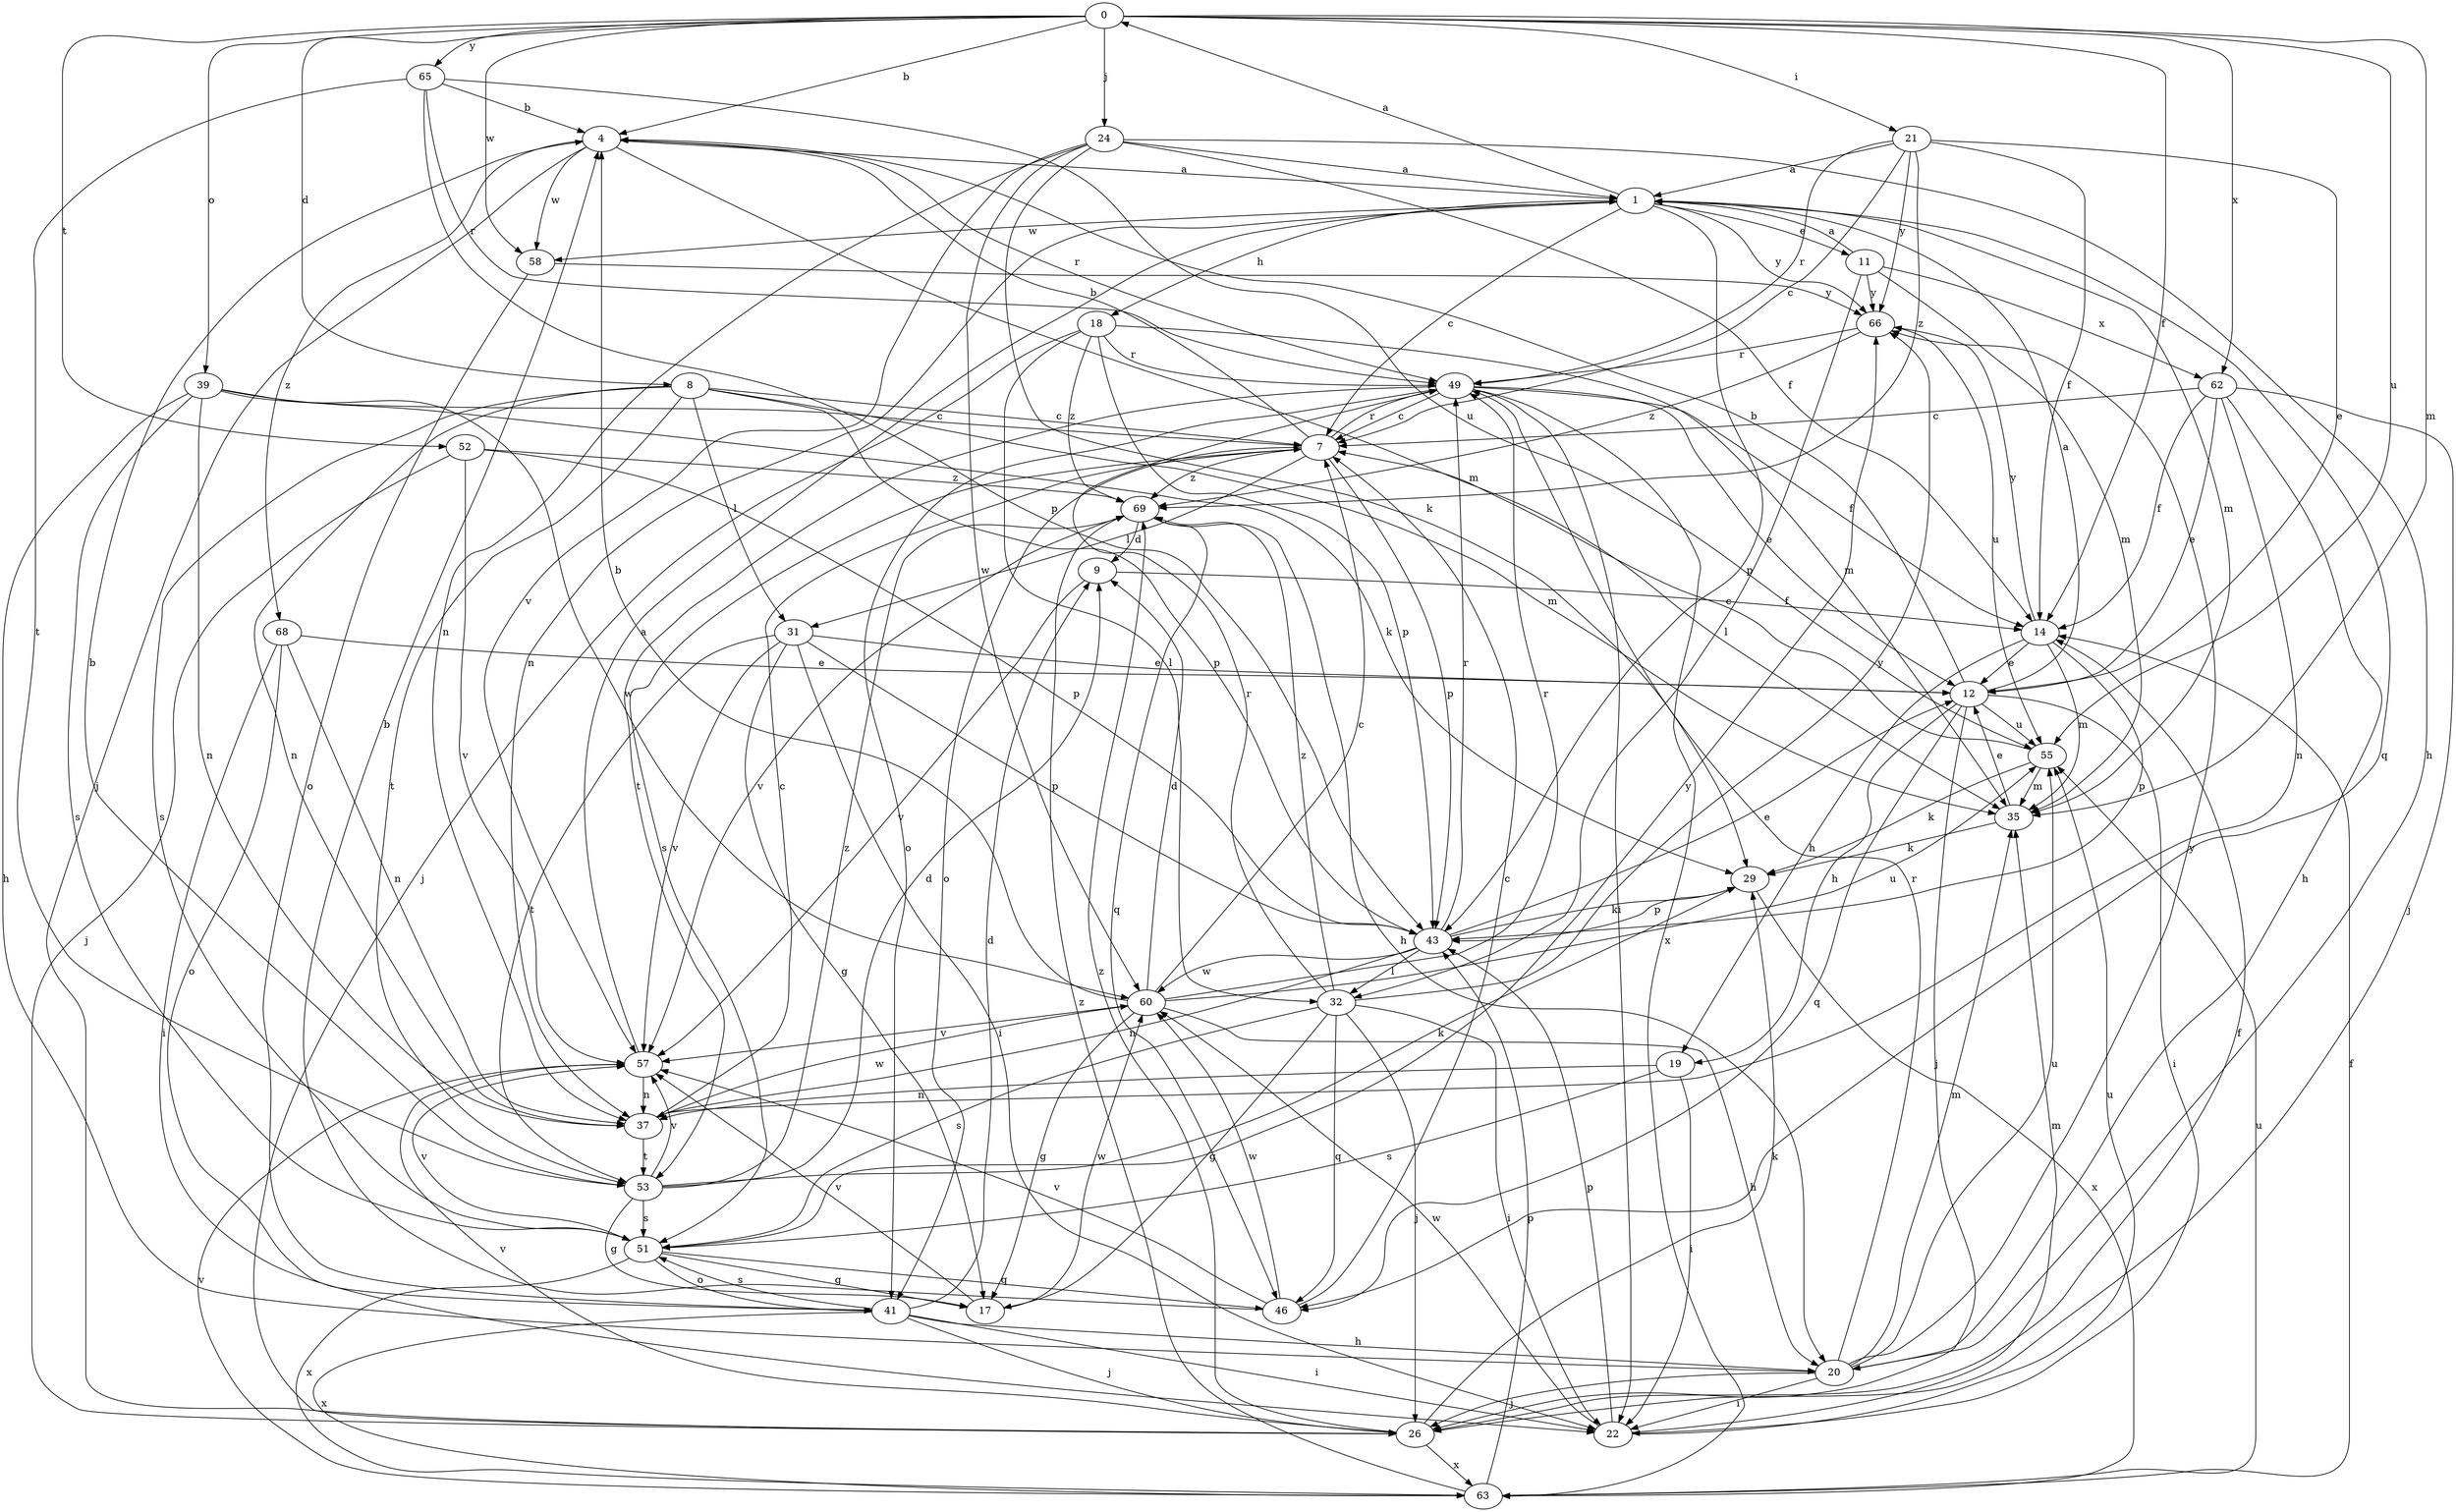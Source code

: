 strict digraph  {
0;
1;
4;
7;
8;
9;
11;
12;
14;
17;
18;
19;
20;
21;
22;
24;
26;
29;
31;
32;
35;
37;
39;
41;
43;
46;
49;
51;
52;
53;
55;
57;
58;
60;
62;
63;
65;
66;
68;
69;
0 -> 4  [label=b];
0 -> 8  [label=d];
0 -> 14  [label=f];
0 -> 21  [label=i];
0 -> 24  [label=j];
0 -> 35  [label=m];
0 -> 39  [label=o];
0 -> 52  [label=t];
0 -> 55  [label=u];
0 -> 58  [label=w];
0 -> 62  [label=x];
0 -> 65  [label=y];
1 -> 0  [label=a];
1 -> 7  [label=c];
1 -> 11  [label=e];
1 -> 18  [label=h];
1 -> 35  [label=m];
1 -> 37  [label=n];
1 -> 43  [label=p];
1 -> 46  [label=q];
1 -> 58  [label=w];
1 -> 66  [label=y];
4 -> 1  [label=a];
4 -> 26  [label=j];
4 -> 35  [label=m];
4 -> 49  [label=r];
4 -> 58  [label=w];
4 -> 68  [label=z];
7 -> 4  [label=b];
7 -> 31  [label=l];
7 -> 41  [label=o];
7 -> 43  [label=p];
7 -> 49  [label=r];
7 -> 51  [label=s];
7 -> 69  [label=z];
8 -> 7  [label=c];
8 -> 31  [label=l];
8 -> 35  [label=m];
8 -> 37  [label=n];
8 -> 43  [label=p];
8 -> 51  [label=s];
8 -> 53  [label=t];
9 -> 14  [label=f];
9 -> 57  [label=v];
11 -> 1  [label=a];
11 -> 32  [label=l];
11 -> 35  [label=m];
11 -> 62  [label=x];
11 -> 66  [label=y];
12 -> 1  [label=a];
12 -> 4  [label=b];
12 -> 19  [label=h];
12 -> 22  [label=i];
12 -> 26  [label=j];
12 -> 46  [label=q];
12 -> 55  [label=u];
14 -> 12  [label=e];
14 -> 19  [label=h];
14 -> 35  [label=m];
14 -> 43  [label=p];
14 -> 66  [label=y];
17 -> 57  [label=v];
17 -> 60  [label=w];
18 -> 26  [label=j];
18 -> 32  [label=l];
18 -> 35  [label=m];
18 -> 43  [label=p];
18 -> 49  [label=r];
18 -> 69  [label=z];
19 -> 22  [label=i];
19 -> 37  [label=n];
19 -> 51  [label=s];
20 -> 22  [label=i];
20 -> 26  [label=j];
20 -> 35  [label=m];
20 -> 49  [label=r];
20 -> 55  [label=u];
20 -> 66  [label=y];
21 -> 1  [label=a];
21 -> 7  [label=c];
21 -> 12  [label=e];
21 -> 14  [label=f];
21 -> 49  [label=r];
21 -> 66  [label=y];
21 -> 69  [label=z];
22 -> 35  [label=m];
22 -> 43  [label=p];
22 -> 55  [label=u];
22 -> 60  [label=w];
24 -> 1  [label=a];
24 -> 14  [label=f];
24 -> 20  [label=h];
24 -> 29  [label=k];
24 -> 37  [label=n];
24 -> 57  [label=v];
24 -> 60  [label=w];
26 -> 14  [label=f];
26 -> 29  [label=k];
26 -> 57  [label=v];
26 -> 63  [label=x];
26 -> 69  [label=z];
29 -> 43  [label=p];
29 -> 63  [label=x];
31 -> 12  [label=e];
31 -> 17  [label=g];
31 -> 22  [label=i];
31 -> 43  [label=p];
31 -> 53  [label=t];
31 -> 57  [label=v];
32 -> 17  [label=g];
32 -> 22  [label=i];
32 -> 26  [label=j];
32 -> 46  [label=q];
32 -> 49  [label=r];
32 -> 51  [label=s];
32 -> 66  [label=y];
32 -> 69  [label=z];
35 -> 12  [label=e];
35 -> 29  [label=k];
37 -> 7  [label=c];
37 -> 53  [label=t];
37 -> 60  [label=w];
39 -> 7  [label=c];
39 -> 20  [label=h];
39 -> 29  [label=k];
39 -> 37  [label=n];
39 -> 51  [label=s];
39 -> 60  [label=w];
41 -> 9  [label=d];
41 -> 20  [label=h];
41 -> 22  [label=i];
41 -> 26  [label=j];
41 -> 51  [label=s];
41 -> 63  [label=x];
43 -> 12  [label=e];
43 -> 29  [label=k];
43 -> 32  [label=l];
43 -> 37  [label=n];
43 -> 49  [label=r];
43 -> 60  [label=w];
46 -> 4  [label=b];
46 -> 7  [label=c];
46 -> 57  [label=v];
46 -> 60  [label=w];
49 -> 7  [label=c];
49 -> 12  [label=e];
49 -> 14  [label=f];
49 -> 22  [label=i];
49 -> 41  [label=o];
49 -> 53  [label=t];
49 -> 63  [label=x];
51 -> 17  [label=g];
51 -> 41  [label=o];
51 -> 46  [label=q];
51 -> 57  [label=v];
51 -> 63  [label=x];
51 -> 66  [label=y];
52 -> 26  [label=j];
52 -> 43  [label=p];
52 -> 57  [label=v];
52 -> 69  [label=z];
53 -> 4  [label=b];
53 -> 9  [label=d];
53 -> 17  [label=g];
53 -> 29  [label=k];
53 -> 51  [label=s];
53 -> 57  [label=v];
53 -> 69  [label=z];
55 -> 7  [label=c];
55 -> 29  [label=k];
55 -> 35  [label=m];
57 -> 1  [label=a];
57 -> 37  [label=n];
58 -> 41  [label=o];
58 -> 66  [label=y];
60 -> 4  [label=b];
60 -> 7  [label=c];
60 -> 9  [label=d];
60 -> 17  [label=g];
60 -> 20  [label=h];
60 -> 49  [label=r];
60 -> 55  [label=u];
60 -> 57  [label=v];
62 -> 7  [label=c];
62 -> 12  [label=e];
62 -> 14  [label=f];
62 -> 20  [label=h];
62 -> 26  [label=j];
62 -> 37  [label=n];
63 -> 14  [label=f];
63 -> 43  [label=p];
63 -> 55  [label=u];
63 -> 57  [label=v];
63 -> 69  [label=z];
65 -> 4  [label=b];
65 -> 43  [label=p];
65 -> 49  [label=r];
65 -> 53  [label=t];
65 -> 55  [label=u];
66 -> 49  [label=r];
66 -> 55  [label=u];
66 -> 69  [label=z];
68 -> 12  [label=e];
68 -> 22  [label=i];
68 -> 37  [label=n];
68 -> 41  [label=o];
69 -> 9  [label=d];
69 -> 20  [label=h];
69 -> 46  [label=q];
69 -> 57  [label=v];
}
